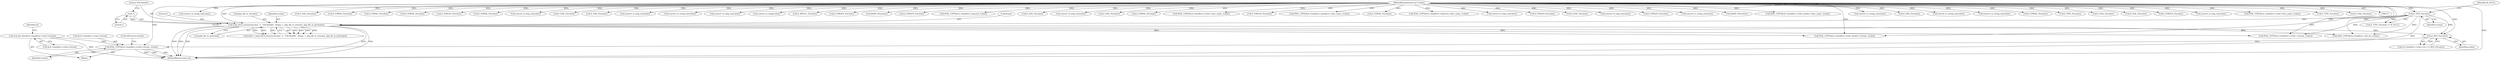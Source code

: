 digraph "0_php_124fb22a13fafa3648e4e15b4f207c7096d8155e@pointer" {
"1000760" [label="(Call,ZVAL_COPY(&ch->handlers->read->stream, zvalue))"];
"1000732" [label="(Call,zval_ptr_dtor(&ch->handlers->read->stream))"];
"1000758" [label="(Call,Z_RES_P(zvalue))"];
"1000404" [label="(Call,zend_fetch_resource(zvalue, -1, \"File-Handle\", &type, 1, php_file_le_stream(), php_file_le_pstream()))"];
"1000398" [label="(Call,Z_TYPE_P(zvalue))"];
"1000120" [label="(MethodParameterIn,zval *zvalue)"];
"1000406" [label="(Call,-1)"];
"1001748" [label="(Call,convert_to_string_ex(zvalue))"];
"1000769" [label="(Identifier,zvalue)"];
"1000982" [label="(Call,Z_LVAL_P(zvalue))"];
"1001764" [label="(Call,Z_STRVAL_P(zvalue))"];
"1001755" [label="(Call,Z_STRVAL_P(zvalue))"];
"1000322" [label="(Call,Z_STRVAL_P(zvalue))"];
"1000413" [label="(Call,php_file_le_pstream())"];
"1001752" [label="(Call,Z_STRLEN_P(zvalue))"];
"1000354" [label="(Call,Z_STRVAL_P(zvalue))"];
"1000745" [label="(Identifier,ch)"];
"1000230" [label="(Call,convert_to_long_ex(zvalue))"];
"1000411" [label="(Literal,1)"];
"1000277" [label="(Call,Z_LVAL_P(zvalue))"];
"1000134" [label="(Call,Z_LVAL_P(zvalue))"];
"1000759" [label="(Identifier,zvalue)"];
"1000970" [label="(Call,convert_to_long_ex(zvalue))"];
"1000732" [label="(Call,zval_ptr_dtor(&ch->handlers->read->stream))"];
"1000373" [label="(Call,convert_to_string_ex(zvalue))"];
"1000270" [label="(Call,convert_to_long_ex(zvalue))"];
"1000402" [label="(Call,what = zend_fetch_resource(zvalue, -1, \"File-Handle\", &type, 1, php_file_le_stream(), php_file_le_pstream()))"];
"1000399" [label="(Identifier,zvalue)"];
"1000130" [label="(Call,convert_to_long(zvalue))"];
"1000659" [label="(Call,ZVAL_COPY(&ch->handlers->write_header->stream, zvalue))"];
"1000335" [label="(Call,Z_ISNULL_P(zvalue))"];
"1000380" [label="(Call,Z_STRLEN_P(zvalue))"];
"1000868" [label="(Call,HASH_OF(zvalue))"];
"1000324" [label="(Call,Z_STRLEN_P(zvalue))"];
"1001710" [label="(Call,ZVAL_COPY(&ch->handlers->passwd, zvalue))"];
"1000266" [label="(Call,Z_LVAL_P(zvalue))"];
"1000412" [label="(Call,php_file_le_stream())"];
"1000543" [label="(Call,ZVAL_COPY(&ch->handlers->write->stream, zvalue))"];
"1001673" [label="(Call,convert_to_long_ex(zvalue))"];
"1001684" [label="(Call,Z_LVAL_P(zvalue))"];
"1000378" [label="(Call,Z_STRVAL_P(zvalue))"];
"1001651" [label="(Call,ZVAL_COPY(&ch->handlers->write->func_name, zvalue))"];
"1000356" [label="(Call,Z_STRLEN_P(zvalue))"];
"1000407" [label="(Literal,1)"];
"1000404" [label="(Call,zend_fetch_resource(zvalue, -1, \"File-Handle\", &type, 1, php_file_le_stream(), php_file_le_pstream()))"];
"1001523" [label="(Call,ZVAL_COPY(&ch->handlers->progress->func_name, zvalue))"];
"1001458" [label="(Call,Z_STRVAL_P(zvalue))"];
"1000758" [label="(Call,Z_RES_P(zvalue))"];
"1001893" [label="(Call,ZVAL_COPY(&ch->handlers->fnmatch->func_name, zvalue))"];
"1000397" [label="(Call,Z_TYPE_P(zvalue) != IS_NULL)"];
"1000760" [label="(Call,ZVAL_COPY(&ch->handlers->read->stream, zvalue))"];
"1000731" [label="(Block,)"];
"1001594" [label="(Call,convert_to_long_ex(zvalue))"];
"1000369" [label="(Call,Z_STRLEN_P(zvalue))"];
"1000249" [label="(Call,Z_LVAL_P(zvalue))"];
"1000750" [label="(Call,ch->handlers->read->res = Z_RES_P(zvalue))"];
"1000120" [label="(MethodParameterIn,zval *zvalue)"];
"1001688" [label="(Call,convert_to_long_ex(zvalue))"];
"1001766" [label="(Call,Z_STRLEN_P(zvalue))"];
"1001440" [label="(Call,convert_to_string_ex(zvalue))"];
"1001927" [label="(MethodReturn,static int)"];
"1000406" [label="(Call,-1)"];
"1001078" [label="(Call,HASH_OF(zvalue))"];
"1001032" [label="(Call,ZVAL_COPY(&ch->handlers->write_header->func_name, zvalue))"];
"1000408" [label="(Literal,\"File-Handle\")"];
"1000405" [label="(Identifier,zvalue)"];
"1000824" [label="(Call,ZVAL_COPY(&ch->handlers->std_err, zvalue))"];
"1000398" [label="(Call,Z_TYPE_P(zvalue))"];
"1000361" [label="(Call,convert_to_string_ex(zvalue))"];
"1000733" [label="(Call,&ch->handlers->read->stream)"];
"1000999" [label="(Call,Z_LVAL_P(zvalue))"];
"1000761" [label="(Call,&ch->handlers->read->stream)"];
"1000348" [label="(Call,convert_to_string_ex(zvalue))"];
"1000316" [label="(Call,convert_to_string_ex(zvalue))"];
"1000367" [label="(Call,Z_STRVAL_P(zvalue))"];
"1001060" [label="(Call,Z_TYPE_P(zvalue))"];
"1001597" [label="(Call,Z_LVAL_P(zvalue))"];
"1001774" [label="(Call,Z_LVAL_P(zvalue))"];
"1001449" [label="(Call,Z_STRLEN_P(zvalue))"];
"1000409" [label="(Call,&type)"];
"1001770" [label="(Call,convert_to_long_ex(zvalue))"];
"1001573" [label="(Call,ZVAL_COPY(&ch->handlers->read->func_name, zvalue))"];
"1000400" [label="(Identifier,IS_NULL)"];
"1001056" [label="(Call,Z_TYPE_P(zvalue))"];
"1000770" [label="(ControlStructure,break;)"];
"1001698" [label="(Call,Z_LVAL_P(zvalue))"];
"1000760" -> "1000731"  [label="AST: "];
"1000760" -> "1000769"  [label="CFG: "];
"1000761" -> "1000760"  [label="AST: "];
"1000769" -> "1000760"  [label="AST: "];
"1000770" -> "1000760"  [label="CFG: "];
"1000760" -> "1001927"  [label="DDG: "];
"1000760" -> "1001927"  [label="DDG: "];
"1000760" -> "1001927"  [label="DDG: "];
"1000732" -> "1000760"  [label="DDG: "];
"1000758" -> "1000760"  [label="DDG: "];
"1000120" -> "1000760"  [label="DDG: "];
"1000732" -> "1000731"  [label="AST: "];
"1000732" -> "1000733"  [label="CFG: "];
"1000733" -> "1000732"  [label="AST: "];
"1000745" -> "1000732"  [label="CFG: "];
"1000732" -> "1001927"  [label="DDG: "];
"1000758" -> "1000750"  [label="AST: "];
"1000758" -> "1000759"  [label="CFG: "];
"1000759" -> "1000758"  [label="AST: "];
"1000750" -> "1000758"  [label="CFG: "];
"1000758" -> "1000750"  [label="DDG: "];
"1000404" -> "1000758"  [label="DDG: "];
"1000398" -> "1000758"  [label="DDG: "];
"1000120" -> "1000758"  [label="DDG: "];
"1000404" -> "1000402"  [label="AST: "];
"1000404" -> "1000413"  [label="CFG: "];
"1000405" -> "1000404"  [label="AST: "];
"1000406" -> "1000404"  [label="AST: "];
"1000408" -> "1000404"  [label="AST: "];
"1000409" -> "1000404"  [label="AST: "];
"1000411" -> "1000404"  [label="AST: "];
"1000412" -> "1000404"  [label="AST: "];
"1000413" -> "1000404"  [label="AST: "];
"1000402" -> "1000404"  [label="CFG: "];
"1000404" -> "1001927"  [label="DDG: "];
"1000404" -> "1001927"  [label="DDG: "];
"1000404" -> "1001927"  [label="DDG: "];
"1000404" -> "1001927"  [label="DDG: "];
"1000404" -> "1001927"  [label="DDG: "];
"1000404" -> "1000402"  [label="DDG: "];
"1000404" -> "1000402"  [label="DDG: "];
"1000404" -> "1000402"  [label="DDG: "];
"1000404" -> "1000402"  [label="DDG: "];
"1000404" -> "1000402"  [label="DDG: "];
"1000404" -> "1000402"  [label="DDG: "];
"1000404" -> "1000402"  [label="DDG: "];
"1000398" -> "1000404"  [label="DDG: "];
"1000120" -> "1000404"  [label="DDG: "];
"1000406" -> "1000404"  [label="DDG: "];
"1000404" -> "1000543"  [label="DDG: "];
"1000404" -> "1000659"  [label="DDG: "];
"1000404" -> "1000824"  [label="DDG: "];
"1000398" -> "1000397"  [label="AST: "];
"1000398" -> "1000399"  [label="CFG: "];
"1000399" -> "1000398"  [label="AST: "];
"1000400" -> "1000398"  [label="CFG: "];
"1000398" -> "1001927"  [label="DDG: "];
"1000398" -> "1000397"  [label="DDG: "];
"1000120" -> "1000398"  [label="DDG: "];
"1000398" -> "1000543"  [label="DDG: "];
"1000398" -> "1000659"  [label="DDG: "];
"1000398" -> "1000824"  [label="DDG: "];
"1000120" -> "1000117"  [label="AST: "];
"1000120" -> "1001927"  [label="DDG: "];
"1000120" -> "1000130"  [label="DDG: "];
"1000120" -> "1000134"  [label="DDG: "];
"1000120" -> "1000230"  [label="DDG: "];
"1000120" -> "1000249"  [label="DDG: "];
"1000120" -> "1000266"  [label="DDG: "];
"1000120" -> "1000270"  [label="DDG: "];
"1000120" -> "1000277"  [label="DDG: "];
"1000120" -> "1000316"  [label="DDG: "];
"1000120" -> "1000322"  [label="DDG: "];
"1000120" -> "1000324"  [label="DDG: "];
"1000120" -> "1000335"  [label="DDG: "];
"1000120" -> "1000348"  [label="DDG: "];
"1000120" -> "1000354"  [label="DDG: "];
"1000120" -> "1000356"  [label="DDG: "];
"1000120" -> "1000361"  [label="DDG: "];
"1000120" -> "1000367"  [label="DDG: "];
"1000120" -> "1000369"  [label="DDG: "];
"1000120" -> "1000373"  [label="DDG: "];
"1000120" -> "1000378"  [label="DDG: "];
"1000120" -> "1000380"  [label="DDG: "];
"1000120" -> "1000543"  [label="DDG: "];
"1000120" -> "1000659"  [label="DDG: "];
"1000120" -> "1000824"  [label="DDG: "];
"1000120" -> "1000868"  [label="DDG: "];
"1000120" -> "1000970"  [label="DDG: "];
"1000120" -> "1000982"  [label="DDG: "];
"1000120" -> "1000999"  [label="DDG: "];
"1000120" -> "1001032"  [label="DDG: "];
"1000120" -> "1001056"  [label="DDG: "];
"1000120" -> "1001060"  [label="DDG: "];
"1000120" -> "1001078"  [label="DDG: "];
"1000120" -> "1001440"  [label="DDG: "];
"1000120" -> "1001449"  [label="DDG: "];
"1000120" -> "1001458"  [label="DDG: "];
"1000120" -> "1001523"  [label="DDG: "];
"1000120" -> "1001573"  [label="DDG: "];
"1000120" -> "1001594"  [label="DDG: "];
"1000120" -> "1001597"  [label="DDG: "];
"1000120" -> "1001651"  [label="DDG: "];
"1000120" -> "1001673"  [label="DDG: "];
"1000120" -> "1001684"  [label="DDG: "];
"1000120" -> "1001688"  [label="DDG: "];
"1000120" -> "1001698"  [label="DDG: "];
"1000120" -> "1001710"  [label="DDG: "];
"1000120" -> "1001748"  [label="DDG: "];
"1000120" -> "1001752"  [label="DDG: "];
"1000120" -> "1001755"  [label="DDG: "];
"1000120" -> "1001764"  [label="DDG: "];
"1000120" -> "1001766"  [label="DDG: "];
"1000120" -> "1001770"  [label="DDG: "];
"1000120" -> "1001774"  [label="DDG: "];
"1000120" -> "1001893"  [label="DDG: "];
"1000406" -> "1000407"  [label="CFG: "];
"1000407" -> "1000406"  [label="AST: "];
"1000408" -> "1000406"  [label="CFG: "];
}
